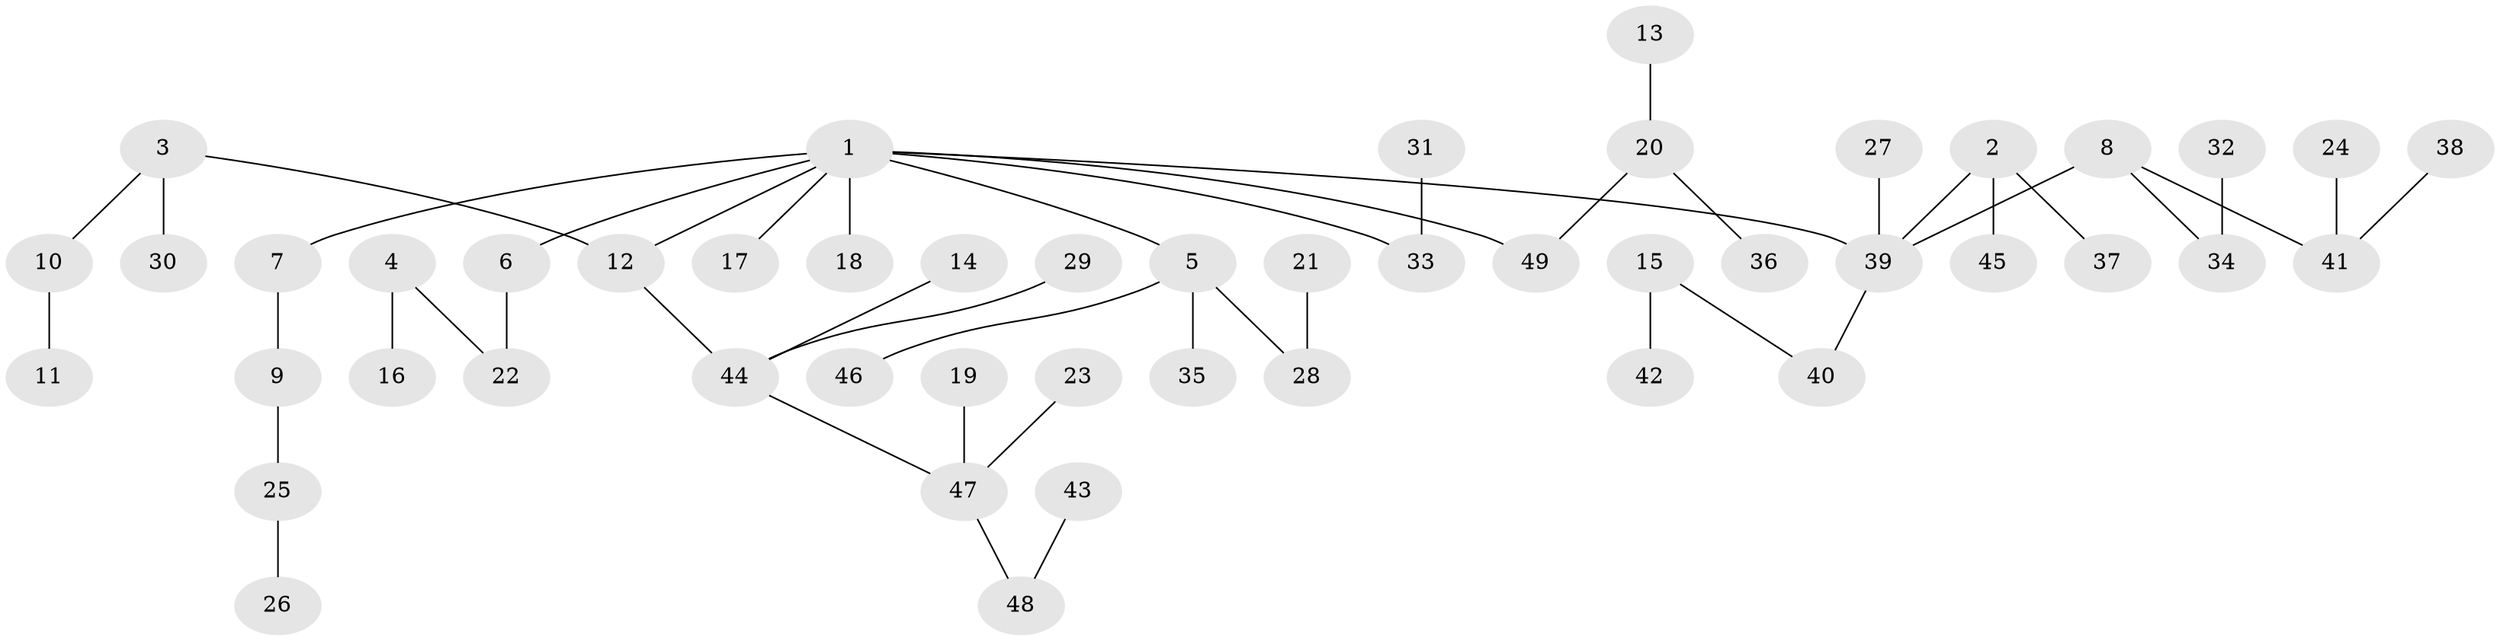 // original degree distribution, {7: 0.01020408163265306, 2: 0.20408163265306123, 3: 0.15306122448979592, 6: 0.02040816326530612, 4: 0.061224489795918366, 5: 0.030612244897959183, 1: 0.5204081632653061}
// Generated by graph-tools (version 1.1) at 2025/02/03/09/25 03:02:27]
// undirected, 49 vertices, 48 edges
graph export_dot {
graph [start="1"]
  node [color=gray90,style=filled];
  1;
  2;
  3;
  4;
  5;
  6;
  7;
  8;
  9;
  10;
  11;
  12;
  13;
  14;
  15;
  16;
  17;
  18;
  19;
  20;
  21;
  22;
  23;
  24;
  25;
  26;
  27;
  28;
  29;
  30;
  31;
  32;
  33;
  34;
  35;
  36;
  37;
  38;
  39;
  40;
  41;
  42;
  43;
  44;
  45;
  46;
  47;
  48;
  49;
  1 -- 5 [weight=1.0];
  1 -- 6 [weight=1.0];
  1 -- 7 [weight=1.0];
  1 -- 12 [weight=1.0];
  1 -- 17 [weight=1.0];
  1 -- 18 [weight=1.0];
  1 -- 33 [weight=1.0];
  1 -- 39 [weight=1.0];
  1 -- 49 [weight=1.0];
  2 -- 37 [weight=1.0];
  2 -- 39 [weight=1.0];
  2 -- 45 [weight=1.0];
  3 -- 10 [weight=1.0];
  3 -- 12 [weight=1.0];
  3 -- 30 [weight=1.0];
  4 -- 16 [weight=1.0];
  4 -- 22 [weight=1.0];
  5 -- 28 [weight=1.0];
  5 -- 35 [weight=1.0];
  5 -- 46 [weight=1.0];
  6 -- 22 [weight=1.0];
  7 -- 9 [weight=1.0];
  8 -- 34 [weight=1.0];
  8 -- 39 [weight=1.0];
  8 -- 41 [weight=1.0];
  9 -- 25 [weight=1.0];
  10 -- 11 [weight=1.0];
  12 -- 44 [weight=1.0];
  13 -- 20 [weight=1.0];
  14 -- 44 [weight=1.0];
  15 -- 40 [weight=1.0];
  15 -- 42 [weight=1.0];
  19 -- 47 [weight=1.0];
  20 -- 36 [weight=1.0];
  20 -- 49 [weight=1.0];
  21 -- 28 [weight=1.0];
  23 -- 47 [weight=1.0];
  24 -- 41 [weight=1.0];
  25 -- 26 [weight=1.0];
  27 -- 39 [weight=1.0];
  29 -- 44 [weight=1.0];
  31 -- 33 [weight=1.0];
  32 -- 34 [weight=1.0];
  38 -- 41 [weight=1.0];
  39 -- 40 [weight=1.0];
  43 -- 48 [weight=1.0];
  44 -- 47 [weight=1.0];
  47 -- 48 [weight=1.0];
}
